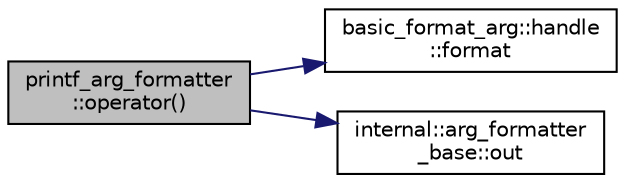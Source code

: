 digraph "printf_arg_formatter::operator()"
{
  edge [fontname="Helvetica",fontsize="10",labelfontname="Helvetica",labelfontsize="10"];
  node [fontname="Helvetica",fontsize="10",shape=record];
  rankdir="LR";
  Node1 [label="printf_arg_formatter\l::operator()",height=0.2,width=0.4,color="black", fillcolor="grey75", style="filled" fontcolor="black"];
  Node1 -> Node2 [color="midnightblue",fontsize="10",style="solid",fontname="Helvetica"];
  Node2 [label="basic_format_arg::handle\l::format",height=0.2,width=0.4,color="black", fillcolor="white", style="filled",URL="$classbasic__format__arg_1_1handle.html#abb79fe0dadbc199c0a7bd4de972119f1"];
  Node1 -> Node3 [color="midnightblue",fontsize="10",style="solid",fontname="Helvetica"];
  Node3 [label="internal::arg_formatter\l_base::out",height=0.2,width=0.4,color="black", fillcolor="white", style="filled",URL="$classinternal_1_1arg__formatter__base.html#a01c4577755b7ce197ce0da3a94b5fc82"];
}
